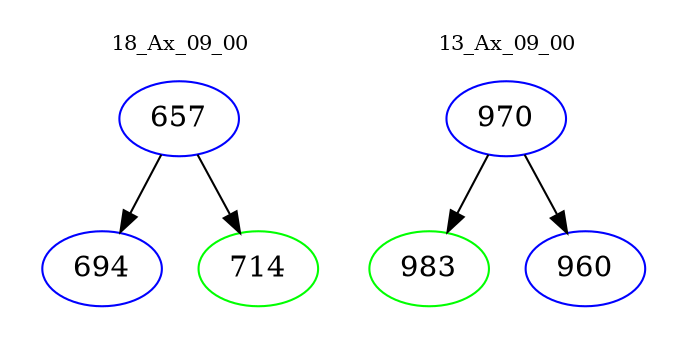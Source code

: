 digraph{
subgraph cluster_0 {
color = white
label = "18_Ax_09_00";
fontsize=10;
T0_657 [label="657", color="blue"]
T0_657 -> T0_694 [color="black"]
T0_694 [label="694", color="blue"]
T0_657 -> T0_714 [color="black"]
T0_714 [label="714", color="green"]
}
subgraph cluster_1 {
color = white
label = "13_Ax_09_00";
fontsize=10;
T1_970 [label="970", color="blue"]
T1_970 -> T1_983 [color="black"]
T1_983 [label="983", color="green"]
T1_970 -> T1_960 [color="black"]
T1_960 [label="960", color="blue"]
}
}
